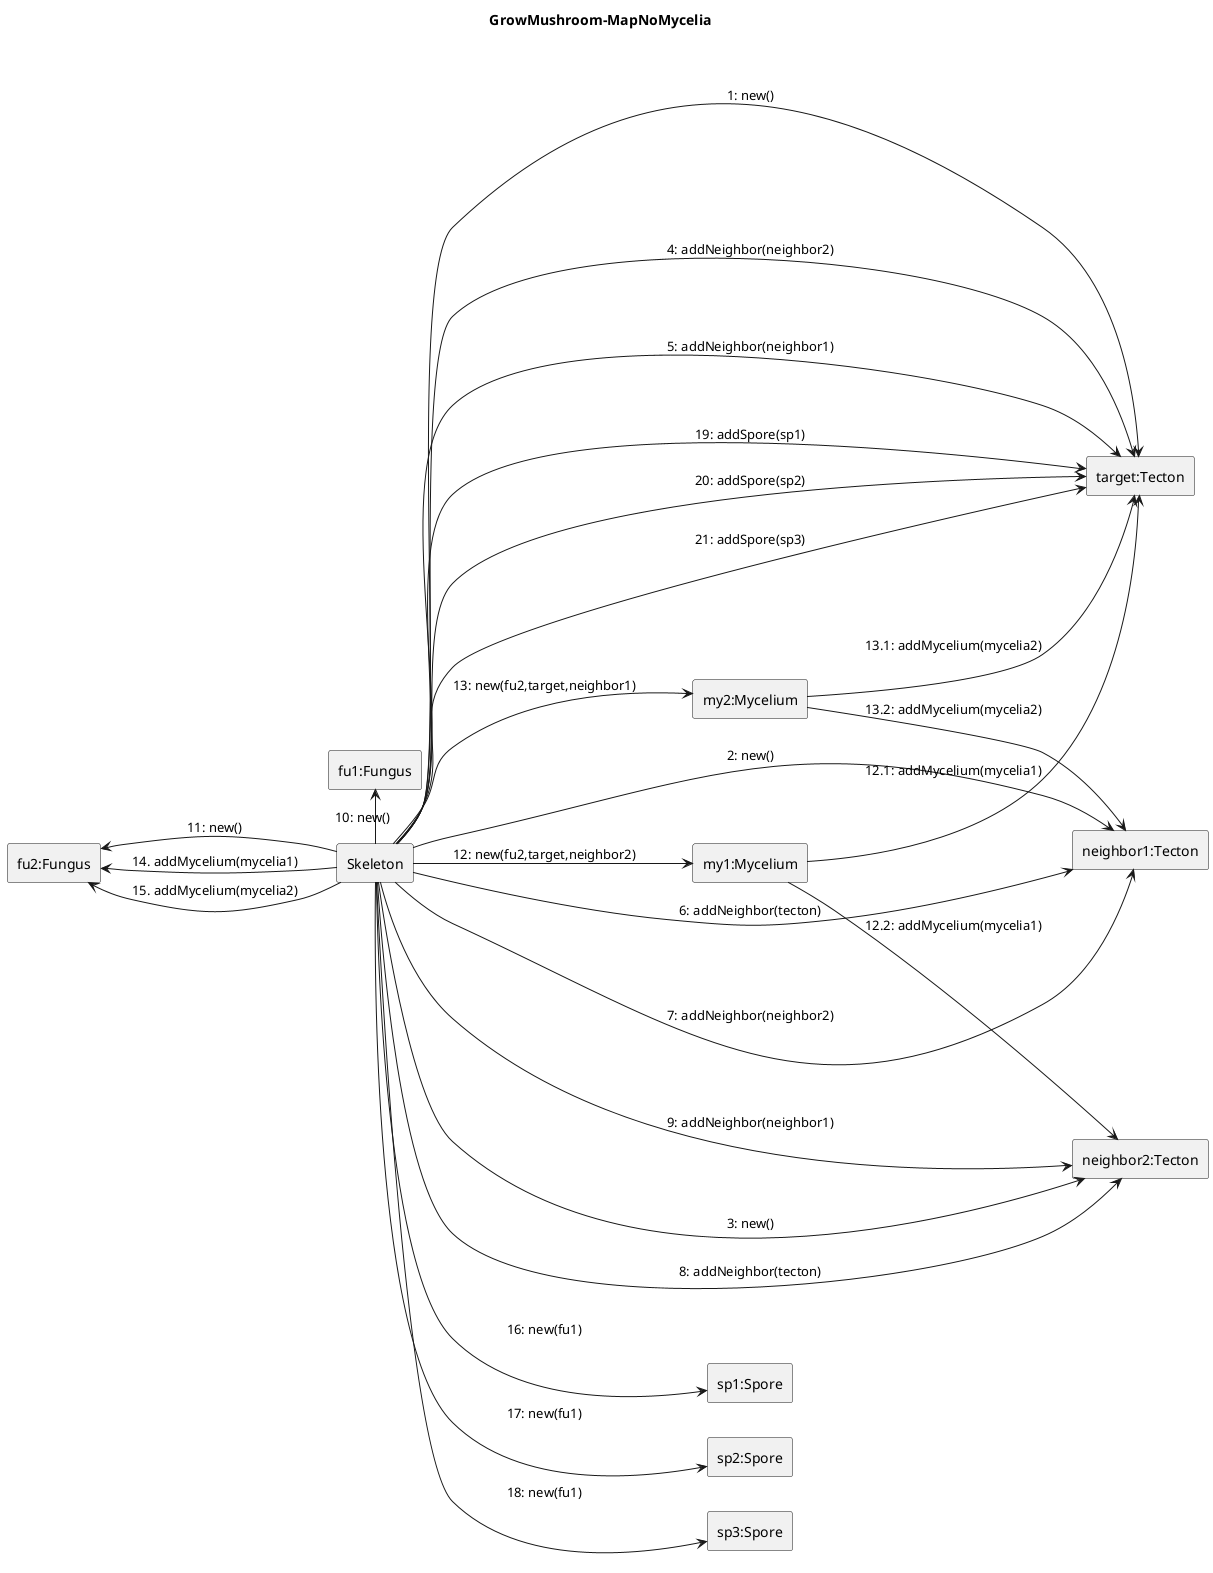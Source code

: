 @startuml Grow-mushroom/map-no-mycelia
left to right direction

title GrowMushroom-MapNoMycelia

rectangle Skeleton as S 

rectangle "fu1:Fungus" as fu1
rectangle "fu2:Fungus" as fu2
rectangle "my1:Mycelium" as mycelia1
rectangle "my2:Mycelium" as mycelia2
rectangle "target:Tecton" as tecton
rectangle "neighbor1:Tecton" as neighbor1
rectangle "neighbor2:Tecton" as neighbor2
rectangle "sp1:Spore" as sp1
rectangle "sp2:Spore" as sp2
rectangle "sp3:Spore" as sp3

S --> tecton: 1: new()
S --> neighbor1: 2: new()
S --> neighbor2: 3: new()
S --> tecton: 4: addNeighbor(neighbor2)
S --> tecton: 5: addNeighbor(neighbor1)
S --> neighbor1: 6: addNeighbor(tecton)
S --> neighbor1: 7: addNeighbor(neighbor2)
S --> neighbor2: 8: addNeighbor(tecton)
S --> neighbor2: 9: addNeighbor(neighbor1)

S -left-> fu1: 10: new()
S -left-> fu2: 11: new()

S --> mycelia1: 12: new(fu2,target,neighbor2)
mycelia1 --> tecton: 12.1: addMycelium(mycelia1)
mycelia1 --> neighbor2 : 12.2: addMycelium(mycelia1)

S --> mycelia2: 13: new(fu2,target,neighbor1)
mycelia2 --> tecton: 13.1: addMycelium(mycelia2)
mycelia2 --> neighbor1 : 13.2: addMycelium(mycelia2)

S --> fu2: 14. addMycelium(mycelia1)
S --> fu2: 15. addMycelium(mycelia2)

S --> sp1: 16: new(fu1)
S --> sp2: 17: new(fu1)
S --> sp3: 18: new(fu1)
S --> tecton: 19: addSpore(sp1)
S --> tecton: 20: addSpore(sp2)
S --> tecton: 21: addSpore(sp3)

@enduml